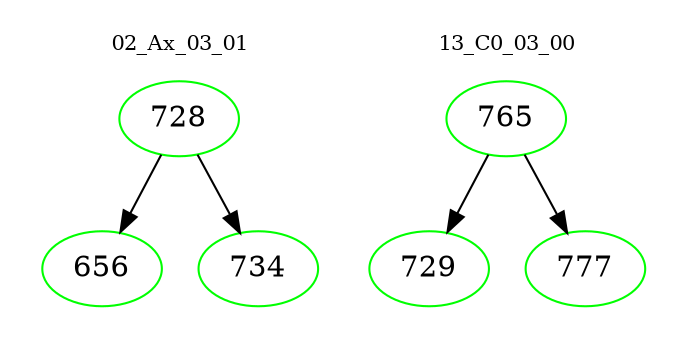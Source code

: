 digraph{
subgraph cluster_0 {
color = white
label = "02_Ax_03_01";
fontsize=10;
T0_728 [label="728", color="green"]
T0_728 -> T0_656 [color="black"]
T0_656 [label="656", color="green"]
T0_728 -> T0_734 [color="black"]
T0_734 [label="734", color="green"]
}
subgraph cluster_1 {
color = white
label = "13_C0_03_00";
fontsize=10;
T1_765 [label="765", color="green"]
T1_765 -> T1_729 [color="black"]
T1_729 [label="729", color="green"]
T1_765 -> T1_777 [color="black"]
T1_777 [label="777", color="green"]
}
}
